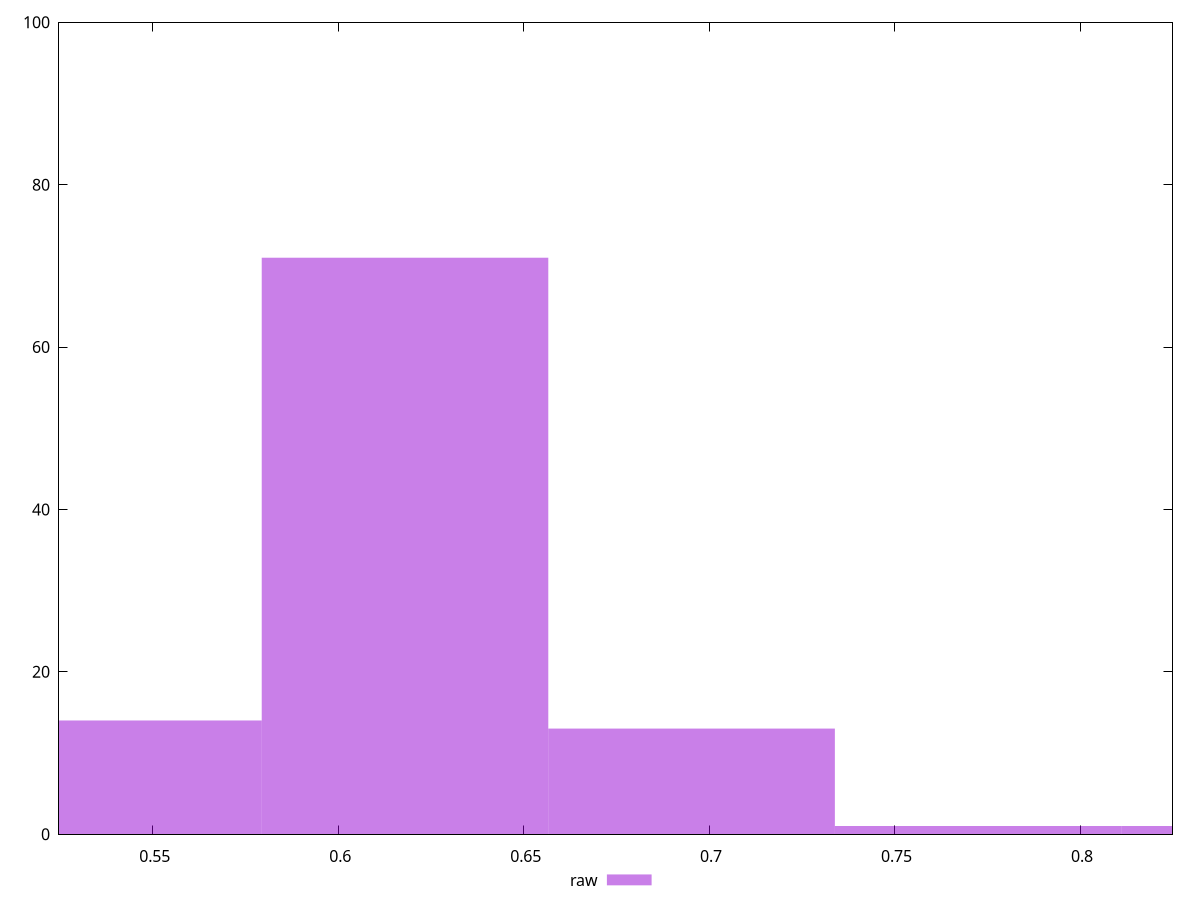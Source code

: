 reset

$raw <<EOF
0.5407699290016991 14
0.6952756230021845 13
0.6180227760019418 71
0.7725284700024272 1
0.8497813170026699 1
EOF

set key outside below
set boxwidth 0.07725284700024272
set xrange [0.5247488397796557:0.8249161698493467]
set yrange [0:100]
set trange [0:100]
set style fill transparent solid 0.5 noborder
set terminal svg size 640, 490 enhanced background rgb 'white'
set output "report/report_00029_2021-02-24T13-36-40.390Z/meta/pScore/samples/music/raw/histogram.svg"

plot $raw title "raw" with boxes

reset
